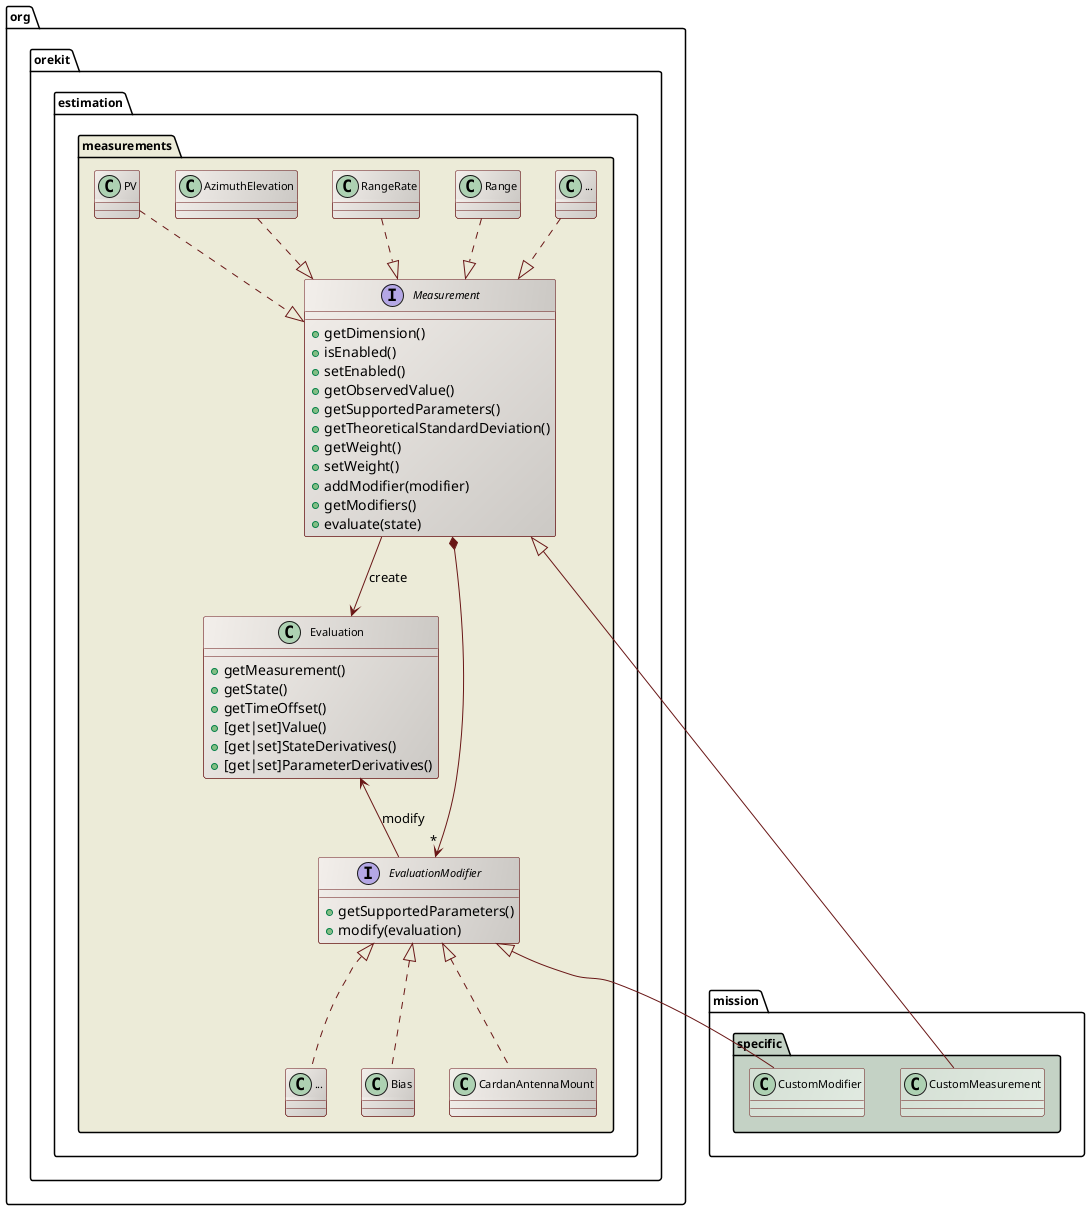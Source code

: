 ' Copyright 2002-2015 CS Systèmes d'Information
' Licensed to CS Systèmes d'Information (CS) under one or more
' contributor license agreements.  See the NOTICE file distributed with
' this work for additional information regarding copyright ownership.
' CS licenses this file to You under the Apache License, Version 2.0
' (the "License"); you may not use this file except in compliance with
' the License.  You may obtain a copy of the License at
'
'   http://www.apache.org/licenses/LICENSE-2.0
'
' Unless required by applicable law or agreed to in writing, software
' distributed under the License is distributed on an "AS IS" BASIS,
' WITHOUT WARRANTIES OR CONDITIONS OF ANY KIND, either express or implied.
' See the License for the specific language governing permissions and
' limitations under the License.
 
@startuml

  skinparam svek                  true
  skinparam ClassBackgroundColor  #F3EFEB/CCC9C5
  skinparam ClassArrowColor       #691616
  skinparam ClassBorderColor      #691616
  skinparam NoteBackgroundColor   #F3EFEB
  skinparam NoteBorderColor       #691616
  skinparam NoteFontColor         #691616
  skinparam ClassFontSize         11
  skinparam PackageFontSize       12

  package org.orekit.estimation.measurements #ECEBD8 {

    interface Measurement {
      +getDimension()
      +isEnabled()
      +setEnabled()
      +getObservedValue()
      +getSupportedParameters()
      +getTheoreticalStandardDeviation()
      +getWeight()
      +setWeight()
      +addModifier(modifier)
      +getModifiers()
      +evaluate(state)
    }
    
    class Evaluation {
      +getMeasurement()
      +getState()
      +getTimeOffset()
      +[get|set]Value()
      +[get|set]StateDerivatives()
      +[get|set]ParameterDerivatives()
    }
    
    interface EvaluationModifier {
      +getSupportedParameters()
      +modify(evaluation)
    }
    
    class "..." as OtherModifier
    
    Measurement *--> "*" EvaluationModifier
    Measurement --> Evaluation : create
    Evaluation <-- EvaluationModifier : modify
    class "..." as OtherMeasurement
    OtherMeasurement   ..|> Measurement
    Range              ..|> Measurement
    RangeRate          ..|> Measurement
    AzimuthElevation   ..|> Measurement
    PV                 ..|> Measurement
    EvaluationModifier <|.. Bias
    EvaluationModifier <|.. CardanAntennaMount
    EvaluationModifier <|.. OtherModifier

  }

  package mission.specific #C4D2C5 {
    class CustomModifier #D5E0D5/E2EBE2
    class CustomMeasurement #D5E0D5/E2EBE2
    Measurement <|-- CustomMeasurement
    EvaluationModifier <|-- CustomModifier
  }

@enduml
